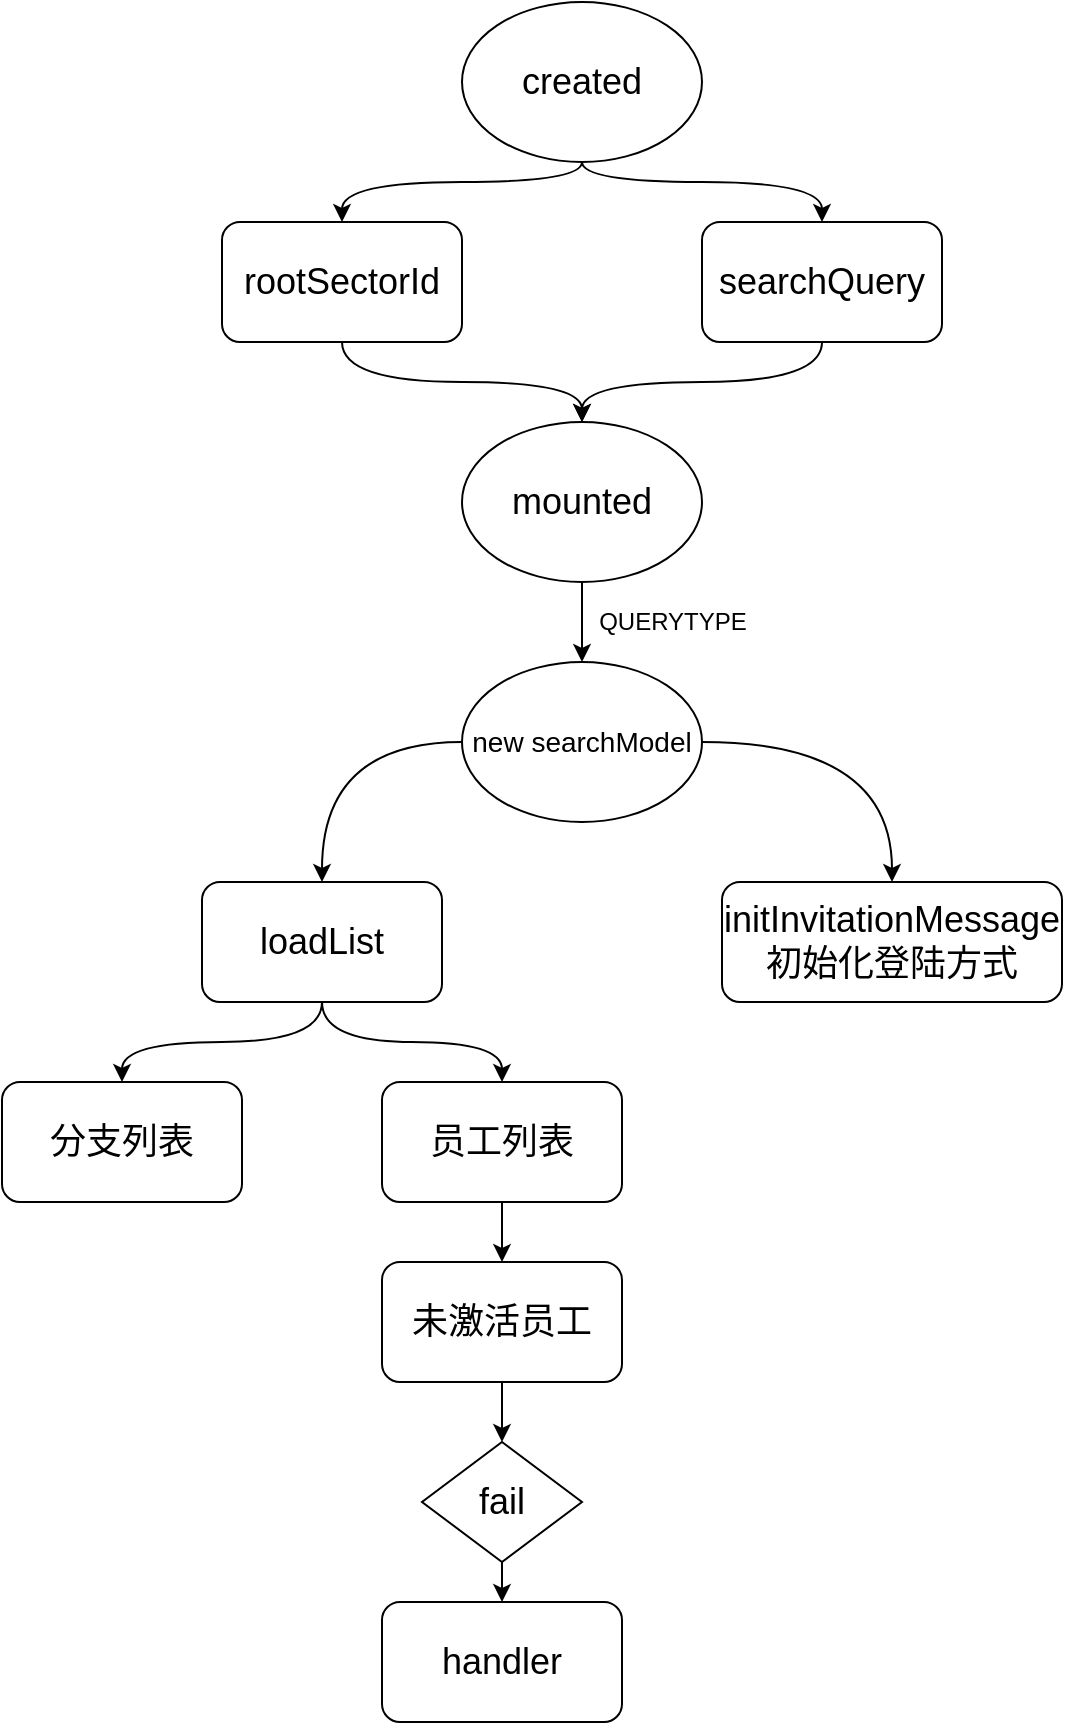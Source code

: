 <mxfile version="14.8.6" type="github">
  <diagram id="iIxP_BC2QVy-qlSk6NpX" name="Page-1">
    <mxGraphModel dx="1564" dy="872" grid="1" gridSize="10" guides="1" tooltips="1" connect="1" arrows="1" fold="1" page="1" pageScale="1" pageWidth="827" pageHeight="1169" math="0" shadow="0">
      <root>
        <mxCell id="0" />
        <mxCell id="1" parent="0" />
        <mxCell id="zwpyd3iNA4BXH7EM4Dd--32" style="edgeStyle=orthogonalEdgeStyle;rounded=0;orthogonalLoop=1;jettySize=auto;html=1;entryX=0.5;entryY=0;entryDx=0;entryDy=0;curved=1;" edge="1" parent="1" source="zwpyd3iNA4BXH7EM4Dd--25" target="zwpyd3iNA4BXH7EM4Dd--26">
          <mxGeometry relative="1" as="geometry">
            <Array as="points">
              <mxPoint x="300" y="130" />
              <mxPoint x="180" y="130" />
            </Array>
          </mxGeometry>
        </mxCell>
        <mxCell id="zwpyd3iNA4BXH7EM4Dd--33" style="edgeStyle=orthogonalEdgeStyle;curved=1;rounded=0;orthogonalLoop=1;jettySize=auto;html=1;entryX=0.5;entryY=0;entryDx=0;entryDy=0;" edge="1" parent="1" source="zwpyd3iNA4BXH7EM4Dd--25" target="zwpyd3iNA4BXH7EM4Dd--27">
          <mxGeometry relative="1" as="geometry">
            <Array as="points">
              <mxPoint x="300" y="130" />
              <mxPoint x="420" y="130" />
            </Array>
          </mxGeometry>
        </mxCell>
        <mxCell id="zwpyd3iNA4BXH7EM4Dd--25" value="&lt;font style=&quot;font-size: 18px&quot;&gt;created&lt;/font&gt;" style="ellipse;whiteSpace=wrap;html=1;" vertex="1" parent="1">
          <mxGeometry x="240" y="40" width="120" height="80" as="geometry" />
        </mxCell>
        <mxCell id="zwpyd3iNA4BXH7EM4Dd--37" style="edgeStyle=orthogonalEdgeStyle;curved=1;rounded=0;orthogonalLoop=1;jettySize=auto;html=1;entryX=0.5;entryY=0;entryDx=0;entryDy=0;" edge="1" parent="1" source="zwpyd3iNA4BXH7EM4Dd--26" target="zwpyd3iNA4BXH7EM4Dd--34">
          <mxGeometry relative="1" as="geometry" />
        </mxCell>
        <mxCell id="zwpyd3iNA4BXH7EM4Dd--26" value="&lt;font style=&quot;font-size: 18px&quot;&gt;rootSectorId&lt;br&gt;&lt;/font&gt;" style="rounded=1;whiteSpace=wrap;html=1;" vertex="1" parent="1">
          <mxGeometry x="120" y="150" width="120" height="60" as="geometry" />
        </mxCell>
        <mxCell id="zwpyd3iNA4BXH7EM4Dd--38" style="edgeStyle=orthogonalEdgeStyle;curved=1;rounded=0;orthogonalLoop=1;jettySize=auto;html=1;entryX=0.5;entryY=0;entryDx=0;entryDy=0;" edge="1" parent="1" source="zwpyd3iNA4BXH7EM4Dd--27" target="zwpyd3iNA4BXH7EM4Dd--34">
          <mxGeometry relative="1" as="geometry" />
        </mxCell>
        <mxCell id="zwpyd3iNA4BXH7EM4Dd--27" value="searchQuery" style="rounded=1;whiteSpace=wrap;html=1;fontSize=18;" vertex="1" parent="1">
          <mxGeometry x="360" y="150" width="120" height="60" as="geometry" />
        </mxCell>
        <mxCell id="zwpyd3iNA4BXH7EM4Dd--41" style="edgeStyle=orthogonalEdgeStyle;curved=1;rounded=0;orthogonalLoop=1;jettySize=auto;html=1;entryX=0.5;entryY=0;entryDx=0;entryDy=0;" edge="1" parent="1" source="zwpyd3iNA4BXH7EM4Dd--34" target="zwpyd3iNA4BXH7EM4Dd--39">
          <mxGeometry relative="1" as="geometry" />
        </mxCell>
        <mxCell id="zwpyd3iNA4BXH7EM4Dd--34" value="&lt;font style=&quot;font-size: 18px&quot;&gt;mounted&lt;/font&gt;" style="ellipse;whiteSpace=wrap;html=1;" vertex="1" parent="1">
          <mxGeometry x="240" y="250" width="120" height="80" as="geometry" />
        </mxCell>
        <mxCell id="zwpyd3iNA4BXH7EM4Dd--44" style="edgeStyle=orthogonalEdgeStyle;curved=1;rounded=0;orthogonalLoop=1;jettySize=auto;html=1;entryX=0.5;entryY=0;entryDx=0;entryDy=0;" edge="1" parent="1" source="zwpyd3iNA4BXH7EM4Dd--39" target="zwpyd3iNA4BXH7EM4Dd--43">
          <mxGeometry relative="1" as="geometry">
            <Array as="points">
              <mxPoint x="170" y="410" />
            </Array>
          </mxGeometry>
        </mxCell>
        <mxCell id="zwpyd3iNA4BXH7EM4Dd--46" style="edgeStyle=orthogonalEdgeStyle;curved=1;rounded=0;orthogonalLoop=1;jettySize=auto;html=1;" edge="1" parent="1" source="zwpyd3iNA4BXH7EM4Dd--39" target="zwpyd3iNA4BXH7EM4Dd--45">
          <mxGeometry relative="1" as="geometry" />
        </mxCell>
        <mxCell id="zwpyd3iNA4BXH7EM4Dd--39" value="&lt;font style=&quot;font-size: 14px&quot;&gt;new searchModel&lt;/font&gt;" style="ellipse;whiteSpace=wrap;html=1;" vertex="1" parent="1">
          <mxGeometry x="240" y="370" width="120" height="80" as="geometry" />
        </mxCell>
        <mxCell id="zwpyd3iNA4BXH7EM4Dd--42" value="QUERYTYPE" style="text;html=1;align=center;verticalAlign=middle;resizable=0;points=[];autosize=1;strokeColor=none;" vertex="1" parent="1">
          <mxGeometry x="300" y="340" width="90" height="20" as="geometry" />
        </mxCell>
        <mxCell id="zwpyd3iNA4BXH7EM4Dd--49" style="edgeStyle=orthogonalEdgeStyle;curved=1;rounded=0;orthogonalLoop=1;jettySize=auto;html=1;" edge="1" parent="1" source="zwpyd3iNA4BXH7EM4Dd--43" target="zwpyd3iNA4BXH7EM4Dd--48">
          <mxGeometry relative="1" as="geometry" />
        </mxCell>
        <mxCell id="zwpyd3iNA4BXH7EM4Dd--51" value="" style="edgeStyle=orthogonalEdgeStyle;curved=1;rounded=0;orthogonalLoop=1;jettySize=auto;html=1;" edge="1" parent="1" source="zwpyd3iNA4BXH7EM4Dd--43" target="zwpyd3iNA4BXH7EM4Dd--50">
          <mxGeometry relative="1" as="geometry" />
        </mxCell>
        <mxCell id="zwpyd3iNA4BXH7EM4Dd--43" value="&lt;font style=&quot;font-size: 18px&quot;&gt;loadList&lt;/font&gt;" style="rounded=1;whiteSpace=wrap;html=1;" vertex="1" parent="1">
          <mxGeometry x="110" y="480" width="120" height="60" as="geometry" />
        </mxCell>
        <mxCell id="zwpyd3iNA4BXH7EM4Dd--45" value="&lt;font style=&quot;font-size: 18px&quot;&gt;initInvitationMessage&lt;br&gt;初始化登陆方式&lt;br&gt;&lt;/font&gt;" style="rounded=1;whiteSpace=wrap;html=1;" vertex="1" parent="1">
          <mxGeometry x="370" y="480" width="170" height="60" as="geometry" />
        </mxCell>
        <mxCell id="zwpyd3iNA4BXH7EM4Dd--48" value="&lt;font style=&quot;font-size: 18px&quot;&gt;分支列表&lt;/font&gt;" style="rounded=1;whiteSpace=wrap;html=1;" vertex="1" parent="1">
          <mxGeometry x="10" y="580" width="120" height="60" as="geometry" />
        </mxCell>
        <mxCell id="zwpyd3iNA4BXH7EM4Dd--55" style="edgeStyle=orthogonalEdgeStyle;curved=1;rounded=0;orthogonalLoop=1;jettySize=auto;html=1;" edge="1" parent="1" source="zwpyd3iNA4BXH7EM4Dd--50" target="zwpyd3iNA4BXH7EM4Dd--54">
          <mxGeometry relative="1" as="geometry" />
        </mxCell>
        <mxCell id="zwpyd3iNA4BXH7EM4Dd--50" value="&lt;font style=&quot;font-size: 18px&quot;&gt;员工列表&lt;/font&gt;" style="rounded=1;whiteSpace=wrap;html=1;" vertex="1" parent="1">
          <mxGeometry x="200" y="580" width="120" height="60" as="geometry" />
        </mxCell>
        <mxCell id="zwpyd3iNA4BXH7EM4Dd--57" style="edgeStyle=orthogonalEdgeStyle;curved=1;rounded=0;orthogonalLoop=1;jettySize=auto;html=1;" edge="1" parent="1" source="zwpyd3iNA4BXH7EM4Dd--54" target="zwpyd3iNA4BXH7EM4Dd--56">
          <mxGeometry relative="1" as="geometry" />
        </mxCell>
        <mxCell id="zwpyd3iNA4BXH7EM4Dd--54" value="&lt;font style=&quot;font-size: 18px&quot;&gt;未激活员工&lt;/font&gt;" style="rounded=1;whiteSpace=wrap;html=1;" vertex="1" parent="1">
          <mxGeometry x="200" y="670" width="120" height="60" as="geometry" />
        </mxCell>
        <mxCell id="zwpyd3iNA4BXH7EM4Dd--61" style="edgeStyle=orthogonalEdgeStyle;curved=1;rounded=0;orthogonalLoop=1;jettySize=auto;html=1;" edge="1" parent="1" source="zwpyd3iNA4BXH7EM4Dd--56" target="zwpyd3iNA4BXH7EM4Dd--60">
          <mxGeometry relative="1" as="geometry" />
        </mxCell>
        <mxCell id="zwpyd3iNA4BXH7EM4Dd--56" value="&lt;span style=&quot;font-size: 18px&quot;&gt;fail&lt;/span&gt;" style="rhombus;whiteSpace=wrap;html=1;" vertex="1" parent="1">
          <mxGeometry x="220" y="760" width="80" height="60" as="geometry" />
        </mxCell>
        <mxCell id="zwpyd3iNA4BXH7EM4Dd--60" value="&lt;font style=&quot;font-size: 18px&quot;&gt;handler&lt;/font&gt;" style="rounded=1;whiteSpace=wrap;html=1;" vertex="1" parent="1">
          <mxGeometry x="200" y="840" width="120" height="60" as="geometry" />
        </mxCell>
      </root>
    </mxGraphModel>
  </diagram>
</mxfile>
